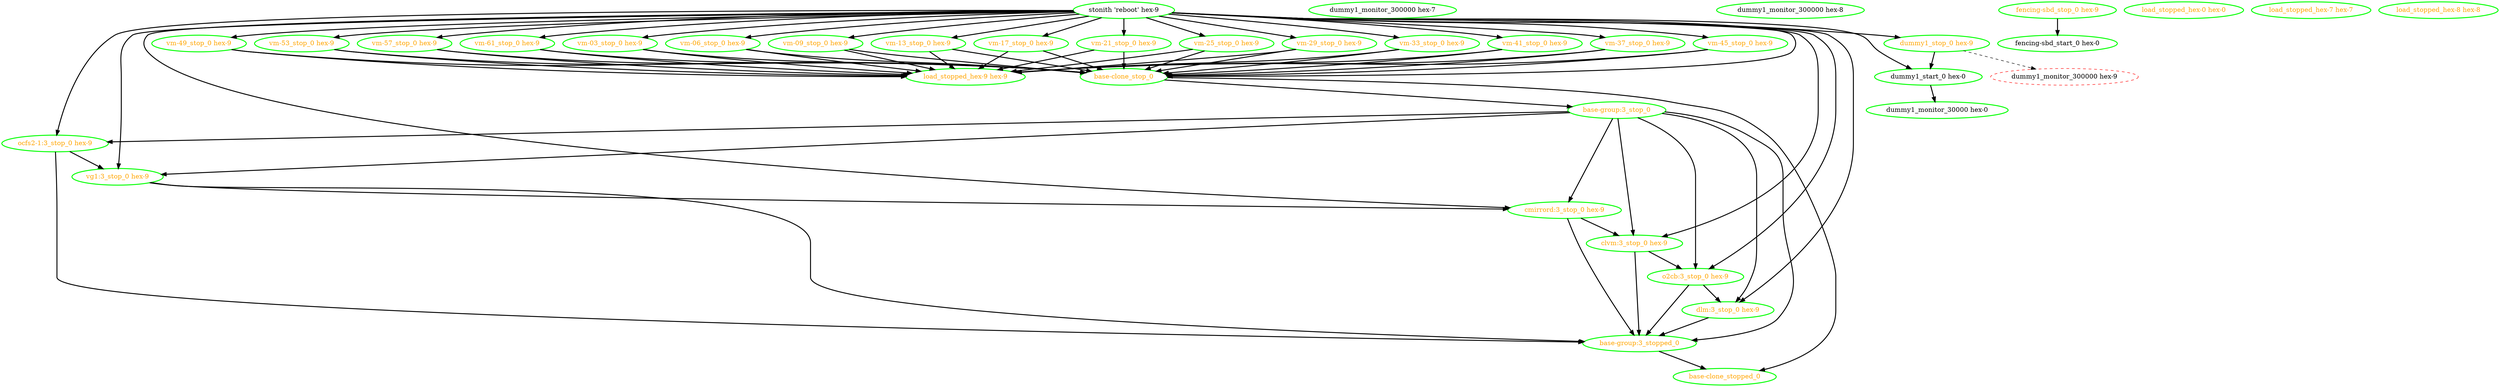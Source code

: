 digraph "g" {
"base-clone_stop_0" -> "base-clone_stopped_0" [ style = bold]
"base-clone_stop_0" -> "base-group:3_stop_0" [ style = bold]
"base-clone_stop_0" [ style=bold color="green" fontcolor="orange" ]
"base-clone_stopped_0" [ style=bold color="green" fontcolor="orange" ]
"base-group:3_stop_0" -> "base-group:3_stopped_0" [ style = bold]
"base-group:3_stop_0" -> "clvm:3_stop_0 hex-9" [ style = bold]
"base-group:3_stop_0" -> "cmirrord:3_stop_0 hex-9" [ style = bold]
"base-group:3_stop_0" -> "dlm:3_stop_0 hex-9" [ style = bold]
"base-group:3_stop_0" -> "o2cb:3_stop_0 hex-9" [ style = bold]
"base-group:3_stop_0" -> "ocfs2-1:3_stop_0 hex-9" [ style = bold]
"base-group:3_stop_0" -> "vg1:3_stop_0 hex-9" [ style = bold]
"base-group:3_stop_0" [ style=bold color="green" fontcolor="orange" ]
"base-group:3_stopped_0" -> "base-clone_stopped_0" [ style = bold]
"base-group:3_stopped_0" [ style=bold color="green" fontcolor="orange" ]
"clvm:3_stop_0 hex-9" -> "base-group:3_stopped_0" [ style = bold]
"clvm:3_stop_0 hex-9" -> "o2cb:3_stop_0 hex-9" [ style = bold]
"clvm:3_stop_0 hex-9" [ style=bold color="green" fontcolor="orange" ]
"cmirrord:3_stop_0 hex-9" -> "base-group:3_stopped_0" [ style = bold]
"cmirrord:3_stop_0 hex-9" -> "clvm:3_stop_0 hex-9" [ style = bold]
"cmirrord:3_stop_0 hex-9" [ style=bold color="green" fontcolor="orange" ]
"dlm:3_stop_0 hex-9" -> "base-group:3_stopped_0" [ style = bold]
"dlm:3_stop_0 hex-9" [ style=bold color="green" fontcolor="orange" ]
"dummy1_monitor_30000 hex-0" [ style=bold color="green" fontcolor="black" ]
"dummy1_monitor_300000 hex-7" [ style=bold color="green" fontcolor="black" ]
"dummy1_monitor_300000 hex-8" [ style=bold color="green" fontcolor="black" ]
"dummy1_monitor_300000 hex-9" [ style=dashed color="red" fontcolor="black" ]
"dummy1_start_0 hex-0" -> "dummy1_monitor_30000 hex-0" [ style = bold]
"dummy1_start_0 hex-0" [ style=bold color="green" fontcolor="black" ]
"dummy1_stop_0 hex-9" -> "dummy1_monitor_300000 hex-9" [ style = dashed]
"dummy1_stop_0 hex-9" -> "dummy1_start_0 hex-0" [ style = bold]
"dummy1_stop_0 hex-9" [ style=bold color="green" fontcolor="orange" ]
"fencing-sbd_start_0 hex-0" [ style=bold color="green" fontcolor="black" ]
"fencing-sbd_stop_0 hex-9" -> "fencing-sbd_start_0 hex-0" [ style = bold]
"fencing-sbd_stop_0 hex-9" [ style=bold color="green" fontcolor="orange" ]
"load_stopped_hex-0 hex-0" [ style=bold color="green" fontcolor="orange" ]
"load_stopped_hex-7 hex-7" [ style=bold color="green" fontcolor="orange" ]
"load_stopped_hex-8 hex-8" [ style=bold color="green" fontcolor="orange" ]
"load_stopped_hex-9 hex-9" [ style=bold color="green" fontcolor="orange" ]
"o2cb:3_stop_0 hex-9" -> "base-group:3_stopped_0" [ style = bold]
"o2cb:3_stop_0 hex-9" -> "dlm:3_stop_0 hex-9" [ style = bold]
"o2cb:3_stop_0 hex-9" [ style=bold color="green" fontcolor="orange" ]
"ocfs2-1:3_stop_0 hex-9" -> "base-group:3_stopped_0" [ style = bold]
"ocfs2-1:3_stop_0 hex-9" -> "vg1:3_stop_0 hex-9" [ style = bold]
"ocfs2-1:3_stop_0 hex-9" [ style=bold color="green" fontcolor="orange" ]
"stonith 'reboot' hex-9" -> "base-clone_stop_0" [ style = bold]
"stonith 'reboot' hex-9" -> "clvm:3_stop_0 hex-9" [ style = bold]
"stonith 'reboot' hex-9" -> "cmirrord:3_stop_0 hex-9" [ style = bold]
"stonith 'reboot' hex-9" -> "dlm:3_stop_0 hex-9" [ style = bold]
"stonith 'reboot' hex-9" -> "dummy1_start_0 hex-0" [ style = bold]
"stonith 'reboot' hex-9" -> "dummy1_stop_0 hex-9" [ style = bold]
"stonith 'reboot' hex-9" -> "o2cb:3_stop_0 hex-9" [ style = bold]
"stonith 'reboot' hex-9" -> "ocfs2-1:3_stop_0 hex-9" [ style = bold]
"stonith 'reboot' hex-9" -> "vg1:3_stop_0 hex-9" [ style = bold]
"stonith 'reboot' hex-9" -> "vm-03_stop_0 hex-9" [ style = bold]
"stonith 'reboot' hex-9" -> "vm-06_stop_0 hex-9" [ style = bold]
"stonith 'reboot' hex-9" -> "vm-09_stop_0 hex-9" [ style = bold]
"stonith 'reboot' hex-9" -> "vm-13_stop_0 hex-9" [ style = bold]
"stonith 'reboot' hex-9" -> "vm-17_stop_0 hex-9" [ style = bold]
"stonith 'reboot' hex-9" -> "vm-21_stop_0 hex-9" [ style = bold]
"stonith 'reboot' hex-9" -> "vm-25_stop_0 hex-9" [ style = bold]
"stonith 'reboot' hex-9" -> "vm-29_stop_0 hex-9" [ style = bold]
"stonith 'reboot' hex-9" -> "vm-33_stop_0 hex-9" [ style = bold]
"stonith 'reboot' hex-9" -> "vm-37_stop_0 hex-9" [ style = bold]
"stonith 'reboot' hex-9" -> "vm-41_stop_0 hex-9" [ style = bold]
"stonith 'reboot' hex-9" -> "vm-45_stop_0 hex-9" [ style = bold]
"stonith 'reboot' hex-9" -> "vm-49_stop_0 hex-9" [ style = bold]
"stonith 'reboot' hex-9" -> "vm-53_stop_0 hex-9" [ style = bold]
"stonith 'reboot' hex-9" -> "vm-57_stop_0 hex-9" [ style = bold]
"stonith 'reboot' hex-9" -> "vm-61_stop_0 hex-9" [ style = bold]
"stonith 'reboot' hex-9" [ style=bold color="green" fontcolor="black"]
"vg1:3_stop_0 hex-9" -> "base-group:3_stopped_0" [ style = bold]
"vg1:3_stop_0 hex-9" -> "cmirrord:3_stop_0 hex-9" [ style = bold]
"vg1:3_stop_0 hex-9" [ style=bold color="green" fontcolor="orange" ]
"vm-03_stop_0 hex-9" -> "base-clone_stop_0" [ style = bold]
"vm-03_stop_0 hex-9" -> "load_stopped_hex-9 hex-9" [ style = bold]
"vm-03_stop_0 hex-9" [ style=bold color="green" fontcolor="orange" ]
"vm-06_stop_0 hex-9" -> "base-clone_stop_0" [ style = bold]
"vm-06_stop_0 hex-9" -> "load_stopped_hex-9 hex-9" [ style = bold]
"vm-06_stop_0 hex-9" [ style=bold color="green" fontcolor="orange" ]
"vm-09_stop_0 hex-9" -> "base-clone_stop_0" [ style = bold]
"vm-09_stop_0 hex-9" -> "load_stopped_hex-9 hex-9" [ style = bold]
"vm-09_stop_0 hex-9" [ style=bold color="green" fontcolor="orange" ]
"vm-13_stop_0 hex-9" -> "base-clone_stop_0" [ style = bold]
"vm-13_stop_0 hex-9" -> "load_stopped_hex-9 hex-9" [ style = bold]
"vm-13_stop_0 hex-9" [ style=bold color="green" fontcolor="orange" ]
"vm-17_stop_0 hex-9" -> "base-clone_stop_0" [ style = bold]
"vm-17_stop_0 hex-9" -> "load_stopped_hex-9 hex-9" [ style = bold]
"vm-17_stop_0 hex-9" [ style=bold color="green" fontcolor="orange" ]
"vm-21_stop_0 hex-9" -> "base-clone_stop_0" [ style = bold]
"vm-21_stop_0 hex-9" -> "load_stopped_hex-9 hex-9" [ style = bold]
"vm-21_stop_0 hex-9" [ style=bold color="green" fontcolor="orange" ]
"vm-25_stop_0 hex-9" -> "base-clone_stop_0" [ style = bold]
"vm-25_stop_0 hex-9" -> "load_stopped_hex-9 hex-9" [ style = bold]
"vm-25_stop_0 hex-9" [ style=bold color="green" fontcolor="orange" ]
"vm-29_stop_0 hex-9" -> "base-clone_stop_0" [ style = bold]
"vm-29_stop_0 hex-9" -> "load_stopped_hex-9 hex-9" [ style = bold]
"vm-29_stop_0 hex-9" [ style=bold color="green" fontcolor="orange" ]
"vm-33_stop_0 hex-9" -> "base-clone_stop_0" [ style = bold]
"vm-33_stop_0 hex-9" -> "load_stopped_hex-9 hex-9" [ style = bold]
"vm-33_stop_0 hex-9" [ style=bold color="green" fontcolor="orange" ]
"vm-37_stop_0 hex-9" -> "base-clone_stop_0" [ style = bold]
"vm-37_stop_0 hex-9" -> "load_stopped_hex-9 hex-9" [ style = bold]
"vm-37_stop_0 hex-9" [ style=bold color="green" fontcolor="orange" ]
"vm-41_stop_0 hex-9" -> "base-clone_stop_0" [ style = bold]
"vm-41_stop_0 hex-9" -> "load_stopped_hex-9 hex-9" [ style = bold]
"vm-41_stop_0 hex-9" [ style=bold color="green" fontcolor="orange" ]
"vm-45_stop_0 hex-9" -> "base-clone_stop_0" [ style = bold]
"vm-45_stop_0 hex-9" -> "load_stopped_hex-9 hex-9" [ style = bold]
"vm-45_stop_0 hex-9" [ style=bold color="green" fontcolor="orange" ]
"vm-49_stop_0 hex-9" -> "base-clone_stop_0" [ style = bold]
"vm-49_stop_0 hex-9" -> "load_stopped_hex-9 hex-9" [ style = bold]
"vm-49_stop_0 hex-9" [ style=bold color="green" fontcolor="orange" ]
"vm-53_stop_0 hex-9" -> "base-clone_stop_0" [ style = bold]
"vm-53_stop_0 hex-9" -> "load_stopped_hex-9 hex-9" [ style = bold]
"vm-53_stop_0 hex-9" [ style=bold color="green" fontcolor="orange" ]
"vm-57_stop_0 hex-9" -> "base-clone_stop_0" [ style = bold]
"vm-57_stop_0 hex-9" -> "load_stopped_hex-9 hex-9" [ style = bold]
"vm-57_stop_0 hex-9" [ style=bold color="green" fontcolor="orange" ]
"vm-61_stop_0 hex-9" -> "base-clone_stop_0" [ style = bold]
"vm-61_stop_0 hex-9" -> "load_stopped_hex-9 hex-9" [ style = bold]
"vm-61_stop_0 hex-9" [ style=bold color="green" fontcolor="orange" ]
}

